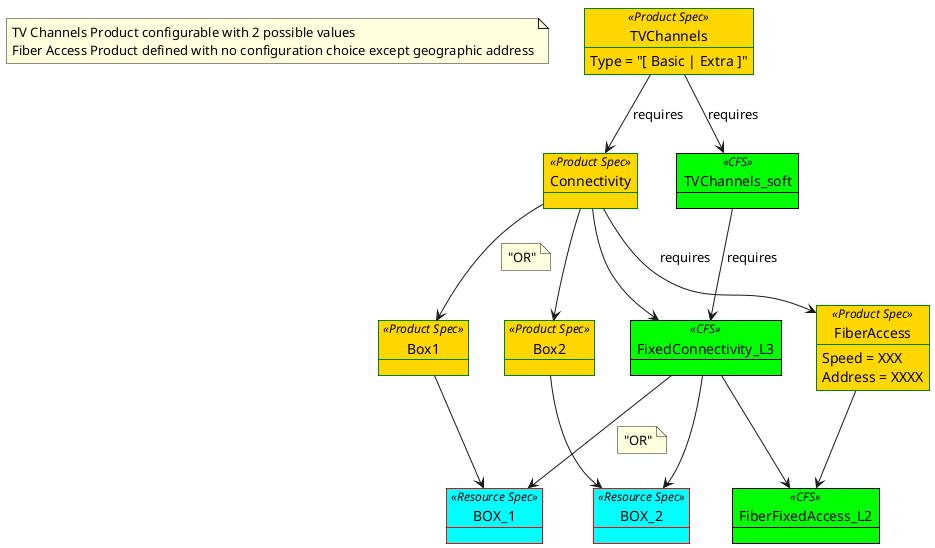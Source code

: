 @startuml PS-CFS

skinparam object {
    BorderThickness<<Product Spec>> 1
    BorderColor<<Product Spec>> Green
    BackgroundColor<<Product Spec>> Gold

    BackgroundColor<<Resource Spec>> Aqua
    BorderColor<<Resource Spec>> Red
    BorderThickness<<Resource Spec>> 1

    BackgroundColor<<CFS>> Lime
    BorderColor<<CFS>> Black
    BorderThickness<<CFS>> 1
}

note "TV Channels Product configurable with 2 possible values\nFiber Access Product defined with no configuration choice except geographic address" as N1

object Box1 <<Product Spec>>
object Box2 <<Product Spec>>
object FiberAccess <<Product Spec>>
object Connectivity <<Product Spec>>
object TVChannels <<Product Spec>>

object FiberFixedAccess_L2 <<CFS>>
object FixedConnectivity_L3 <<CFS>>
object TVChannels_soft <<CFS>>

object BOX_1 <<Resource Spec>>
object BOX_2 <<Resource Spec>>

Box1 -d-> BOX_1
Box2 -d-> BOX_2
FiberAccess --> FiberFixedAccess_L2
Connectivity --> FiberAccess : requires
Connectivity --> FixedConnectivity_L3
Connectivity --> Box1
note on link : "OR" 

Connectivity --> Box2

FixedConnectivity_L3 --> FiberFixedAccess_L2
TVChannels --> Connectivity : requires
TVChannels --> TVChannels_soft : requires
TVChannels_soft --> FixedConnectivity_L3 : requires

FixedConnectivity_L3 --> BOX_1
note on link : "OR" 
FixedConnectivity_L3 --> BOX_2


FiberAccess : Speed = XXX
FiberAccess : Address = XXXX
TVChannels : Type = "[ Basic | Extra ]"

@enduml